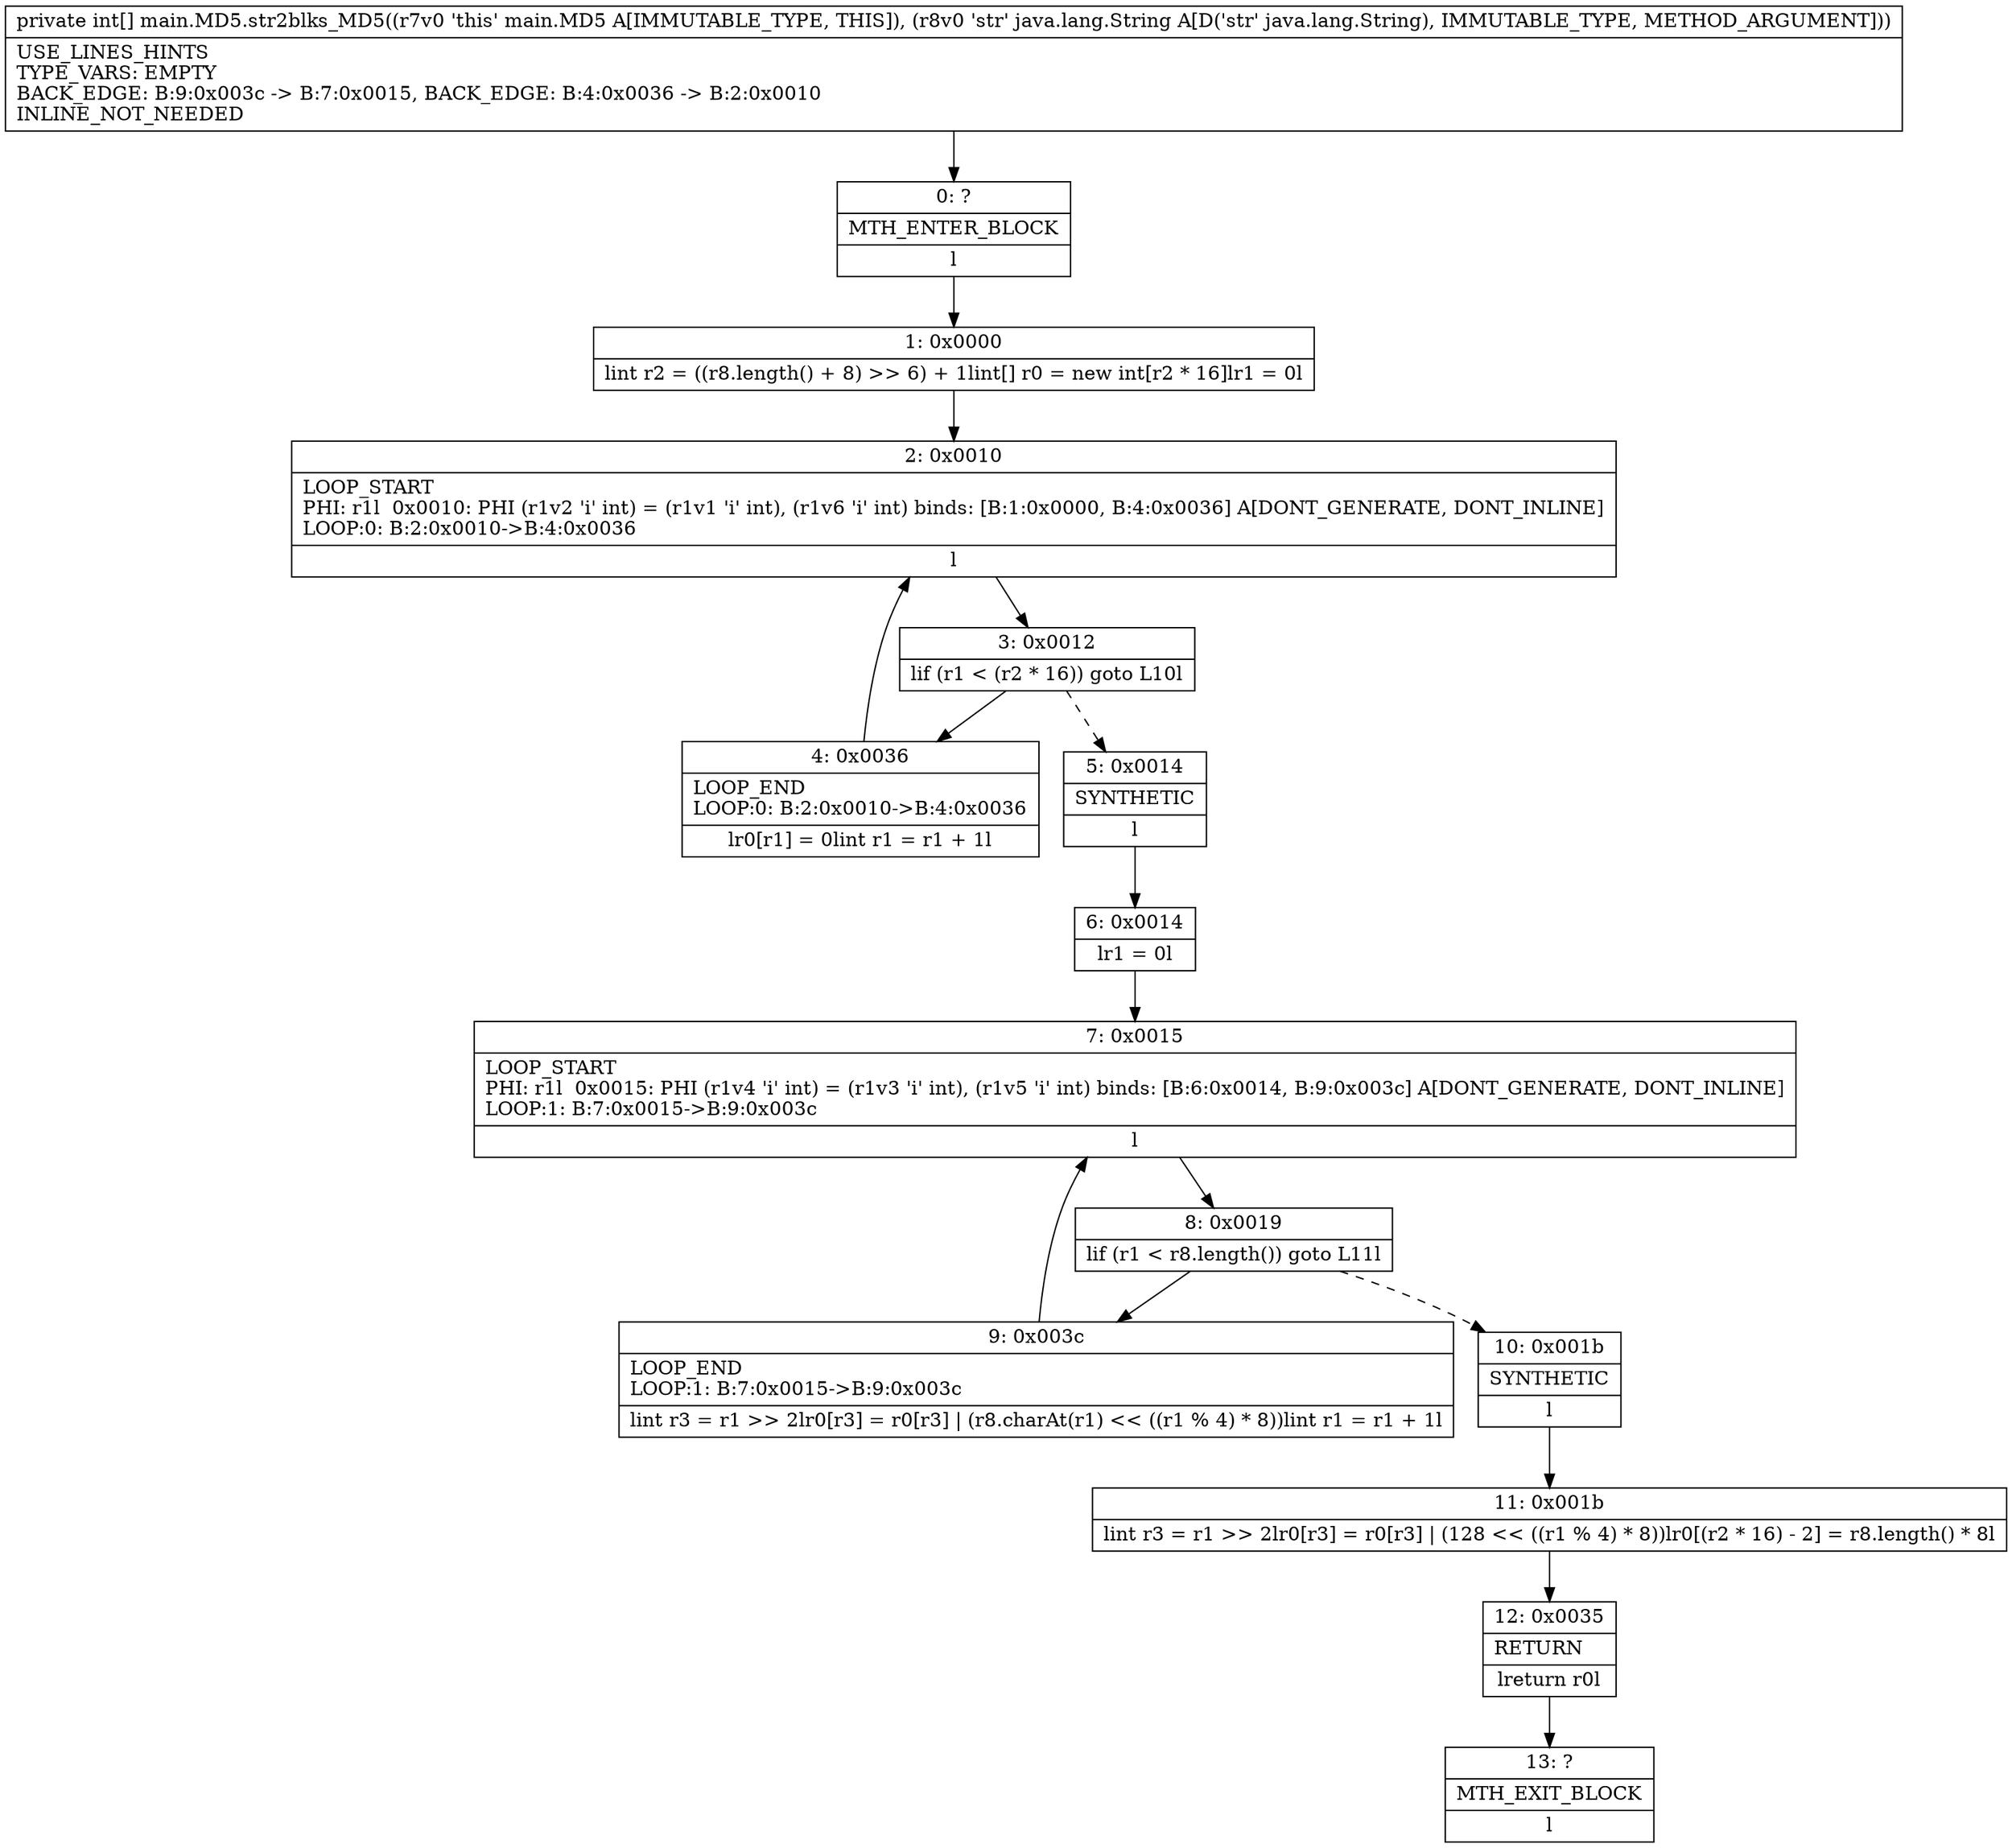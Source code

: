 digraph "CFG formain.MD5.str2blks_MD5(Ljava\/lang\/String;)[I" {
Node_0 [shape=record,label="{0\:\ ?|MTH_ENTER_BLOCK\l|l}"];
Node_1 [shape=record,label="{1\:\ 0x0000|lint r2 = ((r8.length() + 8) \>\> 6) + 1lint[] r0 = new int[r2 * 16]lr1 = 0l}"];
Node_2 [shape=record,label="{2\:\ 0x0010|LOOP_START\lPHI: r1l  0x0010: PHI (r1v2 'i' int) = (r1v1 'i' int), (r1v6 'i' int) binds: [B:1:0x0000, B:4:0x0036] A[DONT_GENERATE, DONT_INLINE]\lLOOP:0: B:2:0x0010\-\>B:4:0x0036\l|l}"];
Node_3 [shape=record,label="{3\:\ 0x0012|lif (r1 \< (r2 * 16)) goto L10l}"];
Node_4 [shape=record,label="{4\:\ 0x0036|LOOP_END\lLOOP:0: B:2:0x0010\-\>B:4:0x0036\l|lr0[r1] = 0lint r1 = r1 + 1l}"];
Node_5 [shape=record,label="{5\:\ 0x0014|SYNTHETIC\l|l}"];
Node_6 [shape=record,label="{6\:\ 0x0014|lr1 = 0l}"];
Node_7 [shape=record,label="{7\:\ 0x0015|LOOP_START\lPHI: r1l  0x0015: PHI (r1v4 'i' int) = (r1v3 'i' int), (r1v5 'i' int) binds: [B:6:0x0014, B:9:0x003c] A[DONT_GENERATE, DONT_INLINE]\lLOOP:1: B:7:0x0015\-\>B:9:0x003c\l|l}"];
Node_8 [shape=record,label="{8\:\ 0x0019|lif (r1 \< r8.length()) goto L11l}"];
Node_9 [shape=record,label="{9\:\ 0x003c|LOOP_END\lLOOP:1: B:7:0x0015\-\>B:9:0x003c\l|lint r3 = r1 \>\> 2lr0[r3] = r0[r3] \| (r8.charAt(r1) \<\< ((r1 % 4) * 8))lint r1 = r1 + 1l}"];
Node_10 [shape=record,label="{10\:\ 0x001b|SYNTHETIC\l|l}"];
Node_11 [shape=record,label="{11\:\ 0x001b|lint r3 = r1 \>\> 2lr0[r3] = r0[r3] \| (128 \<\< ((r1 % 4) * 8))lr0[(r2 * 16) \- 2] = r8.length() * 8l}"];
Node_12 [shape=record,label="{12\:\ 0x0035|RETURN\l|lreturn r0l}"];
Node_13 [shape=record,label="{13\:\ ?|MTH_EXIT_BLOCK\l|l}"];
MethodNode[shape=record,label="{private int[] main.MD5.str2blks_MD5((r7v0 'this' main.MD5 A[IMMUTABLE_TYPE, THIS]), (r8v0 'str' java.lang.String A[D('str' java.lang.String), IMMUTABLE_TYPE, METHOD_ARGUMENT]))  | USE_LINES_HINTS\lTYPE_VARS: EMPTY\lBACK_EDGE: B:9:0x003c \-\> B:7:0x0015, BACK_EDGE: B:4:0x0036 \-\> B:2:0x0010\lINLINE_NOT_NEEDED\l}"];
MethodNode -> Node_0;
Node_0 -> Node_1;
Node_1 -> Node_2;
Node_2 -> Node_3;
Node_3 -> Node_4;
Node_3 -> Node_5[style=dashed];
Node_4 -> Node_2;
Node_5 -> Node_6;
Node_6 -> Node_7;
Node_7 -> Node_8;
Node_8 -> Node_9;
Node_8 -> Node_10[style=dashed];
Node_9 -> Node_7;
Node_10 -> Node_11;
Node_11 -> Node_12;
Node_12 -> Node_13;
}

